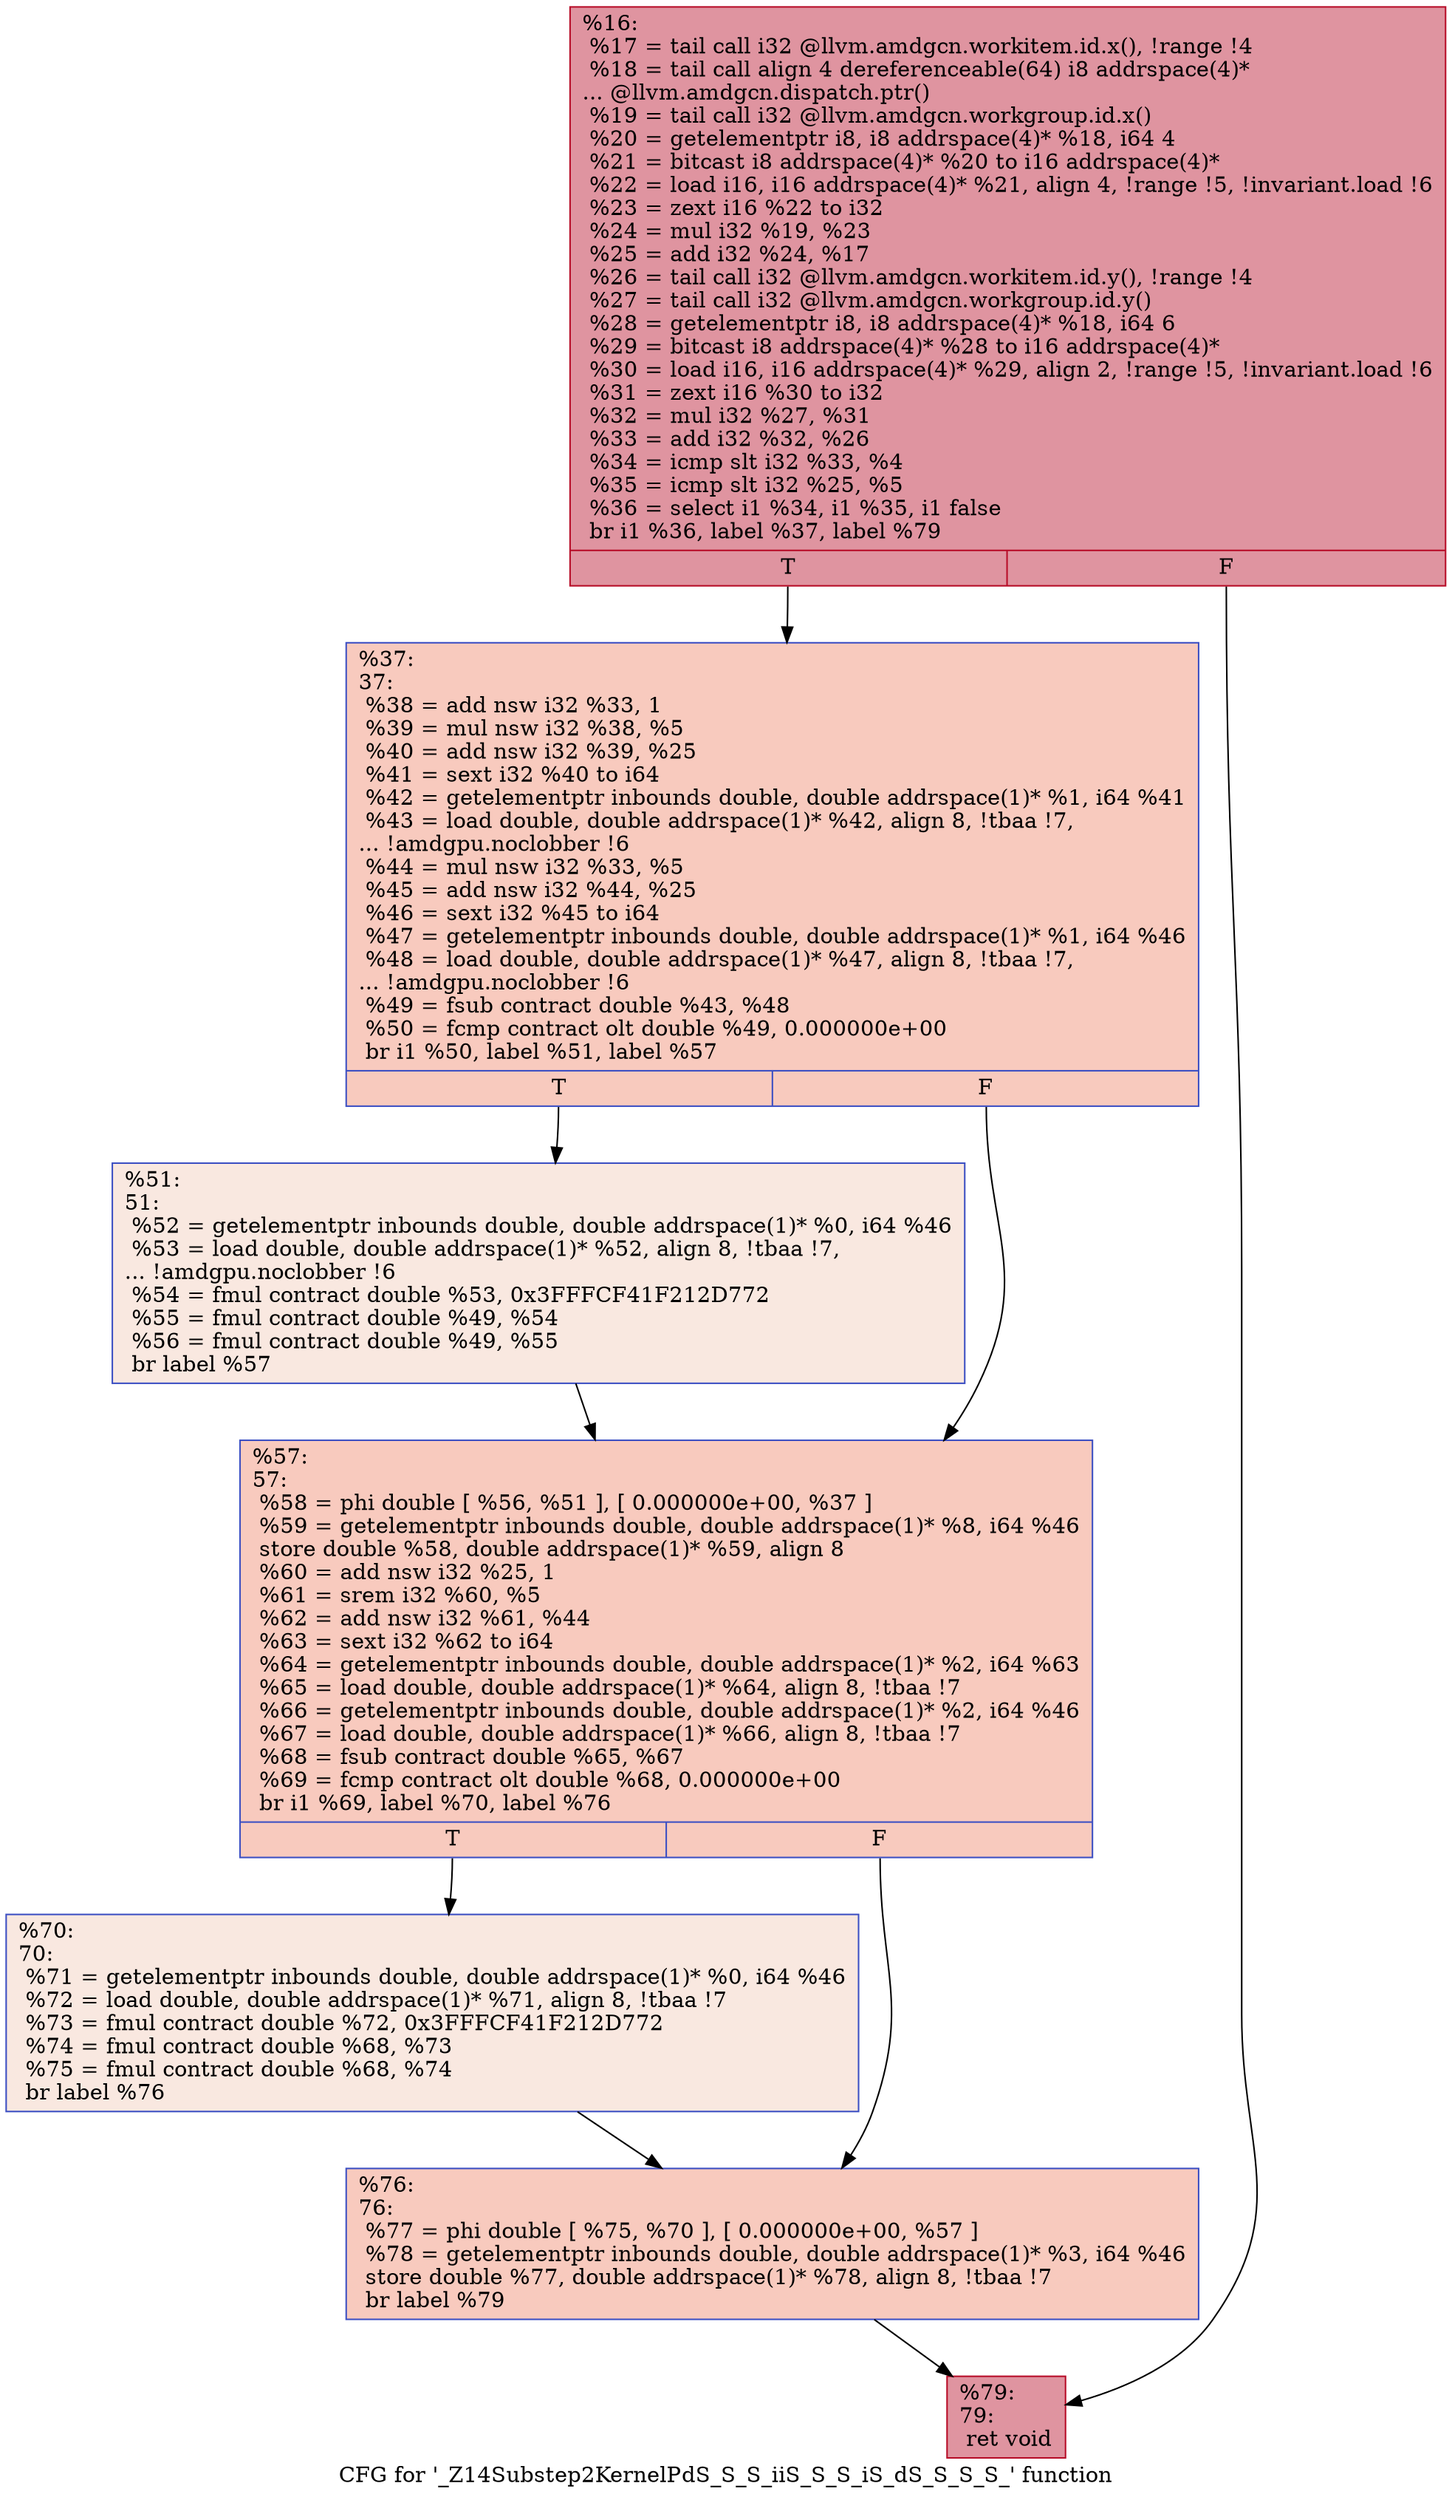 digraph "CFG for '_Z14Substep2KernelPdS_S_S_iiS_S_S_iS_dS_S_S_S_' function" {
	label="CFG for '_Z14Substep2KernelPdS_S_S_iiS_S_S_iS_dS_S_S_S_' function";

	Node0x47432c0 [shape=record,color="#b70d28ff", style=filled, fillcolor="#b70d2870",label="{%16:\l  %17 = tail call i32 @llvm.amdgcn.workitem.id.x(), !range !4\l  %18 = tail call align 4 dereferenceable(64) i8 addrspace(4)*\l... @llvm.amdgcn.dispatch.ptr()\l  %19 = tail call i32 @llvm.amdgcn.workgroup.id.x()\l  %20 = getelementptr i8, i8 addrspace(4)* %18, i64 4\l  %21 = bitcast i8 addrspace(4)* %20 to i16 addrspace(4)*\l  %22 = load i16, i16 addrspace(4)* %21, align 4, !range !5, !invariant.load !6\l  %23 = zext i16 %22 to i32\l  %24 = mul i32 %19, %23\l  %25 = add i32 %24, %17\l  %26 = tail call i32 @llvm.amdgcn.workitem.id.y(), !range !4\l  %27 = tail call i32 @llvm.amdgcn.workgroup.id.y()\l  %28 = getelementptr i8, i8 addrspace(4)* %18, i64 6\l  %29 = bitcast i8 addrspace(4)* %28 to i16 addrspace(4)*\l  %30 = load i16, i16 addrspace(4)* %29, align 2, !range !5, !invariant.load !6\l  %31 = zext i16 %30 to i32\l  %32 = mul i32 %27, %31\l  %33 = add i32 %32, %26\l  %34 = icmp slt i32 %33, %4\l  %35 = icmp slt i32 %25, %5\l  %36 = select i1 %34, i1 %35, i1 false\l  br i1 %36, label %37, label %79\l|{<s0>T|<s1>F}}"];
	Node0x47432c0:s0 -> Node0x47430c0;
	Node0x47432c0:s1 -> Node0x4747bf0;
	Node0x47430c0 [shape=record,color="#3d50c3ff", style=filled, fillcolor="#ef886b70",label="{%37:\l37:                                               \l  %38 = add nsw i32 %33, 1\l  %39 = mul nsw i32 %38, %5\l  %40 = add nsw i32 %39, %25\l  %41 = sext i32 %40 to i64\l  %42 = getelementptr inbounds double, double addrspace(1)* %1, i64 %41\l  %43 = load double, double addrspace(1)* %42, align 8, !tbaa !7,\l... !amdgpu.noclobber !6\l  %44 = mul nsw i32 %33, %5\l  %45 = add nsw i32 %44, %25\l  %46 = sext i32 %45 to i64\l  %47 = getelementptr inbounds double, double addrspace(1)* %1, i64 %46\l  %48 = load double, double addrspace(1)* %47, align 8, !tbaa !7,\l... !amdgpu.noclobber !6\l  %49 = fsub contract double %43, %48\l  %50 = fcmp contract olt double %49, 0.000000e+00\l  br i1 %50, label %51, label %57\l|{<s0>T|<s1>F}}"];
	Node0x47430c0:s0 -> Node0x4749670;
	Node0x47430c0:s1 -> Node0x4749700;
	Node0x4749670 [shape=record,color="#3d50c3ff", style=filled, fillcolor="#f1ccb870",label="{%51:\l51:                                               \l  %52 = getelementptr inbounds double, double addrspace(1)* %0, i64 %46\l  %53 = load double, double addrspace(1)* %52, align 8, !tbaa !7,\l... !amdgpu.noclobber !6\l  %54 = fmul contract double %53, 0x3FFFCF41F212D772\l  %55 = fmul contract double %49, %54\l  %56 = fmul contract double %49, %55\l  br label %57\l}"];
	Node0x4749670 -> Node0x4749700;
	Node0x4749700 [shape=record,color="#3d50c3ff", style=filled, fillcolor="#ef886b70",label="{%57:\l57:                                               \l  %58 = phi double [ %56, %51 ], [ 0.000000e+00, %37 ]\l  %59 = getelementptr inbounds double, double addrspace(1)* %8, i64 %46\l  store double %58, double addrspace(1)* %59, align 8\l  %60 = add nsw i32 %25, 1\l  %61 = srem i32 %60, %5\l  %62 = add nsw i32 %61, %44\l  %63 = sext i32 %62 to i64\l  %64 = getelementptr inbounds double, double addrspace(1)* %2, i64 %63\l  %65 = load double, double addrspace(1)* %64, align 8, !tbaa !7\l  %66 = getelementptr inbounds double, double addrspace(1)* %2, i64 %46\l  %67 = load double, double addrspace(1)* %66, align 8, !tbaa !7\l  %68 = fsub contract double %65, %67\l  %69 = fcmp contract olt double %68, 0.000000e+00\l  br i1 %69, label %70, label %76\l|{<s0>T|<s1>F}}"];
	Node0x4749700:s0 -> Node0x474a4f0;
	Node0x4749700:s1 -> Node0x474a540;
	Node0x474a4f0 [shape=record,color="#3d50c3ff", style=filled, fillcolor="#f1ccb870",label="{%70:\l70:                                               \l  %71 = getelementptr inbounds double, double addrspace(1)* %0, i64 %46\l  %72 = load double, double addrspace(1)* %71, align 8, !tbaa !7\l  %73 = fmul contract double %72, 0x3FFFCF41F212D772\l  %74 = fmul contract double %68, %73\l  %75 = fmul contract double %68, %74\l  br label %76\l}"];
	Node0x474a4f0 -> Node0x474a540;
	Node0x474a540 [shape=record,color="#3d50c3ff", style=filled, fillcolor="#ef886b70",label="{%76:\l76:                                               \l  %77 = phi double [ %75, %70 ], [ 0.000000e+00, %57 ]\l  %78 = getelementptr inbounds double, double addrspace(1)* %3, i64 %46\l  store double %77, double addrspace(1)* %78, align 8, !tbaa !7\l  br label %79\l}"];
	Node0x474a540 -> Node0x4747bf0;
	Node0x4747bf0 [shape=record,color="#b70d28ff", style=filled, fillcolor="#b70d2870",label="{%79:\l79:                                               \l  ret void\l}"];
}
